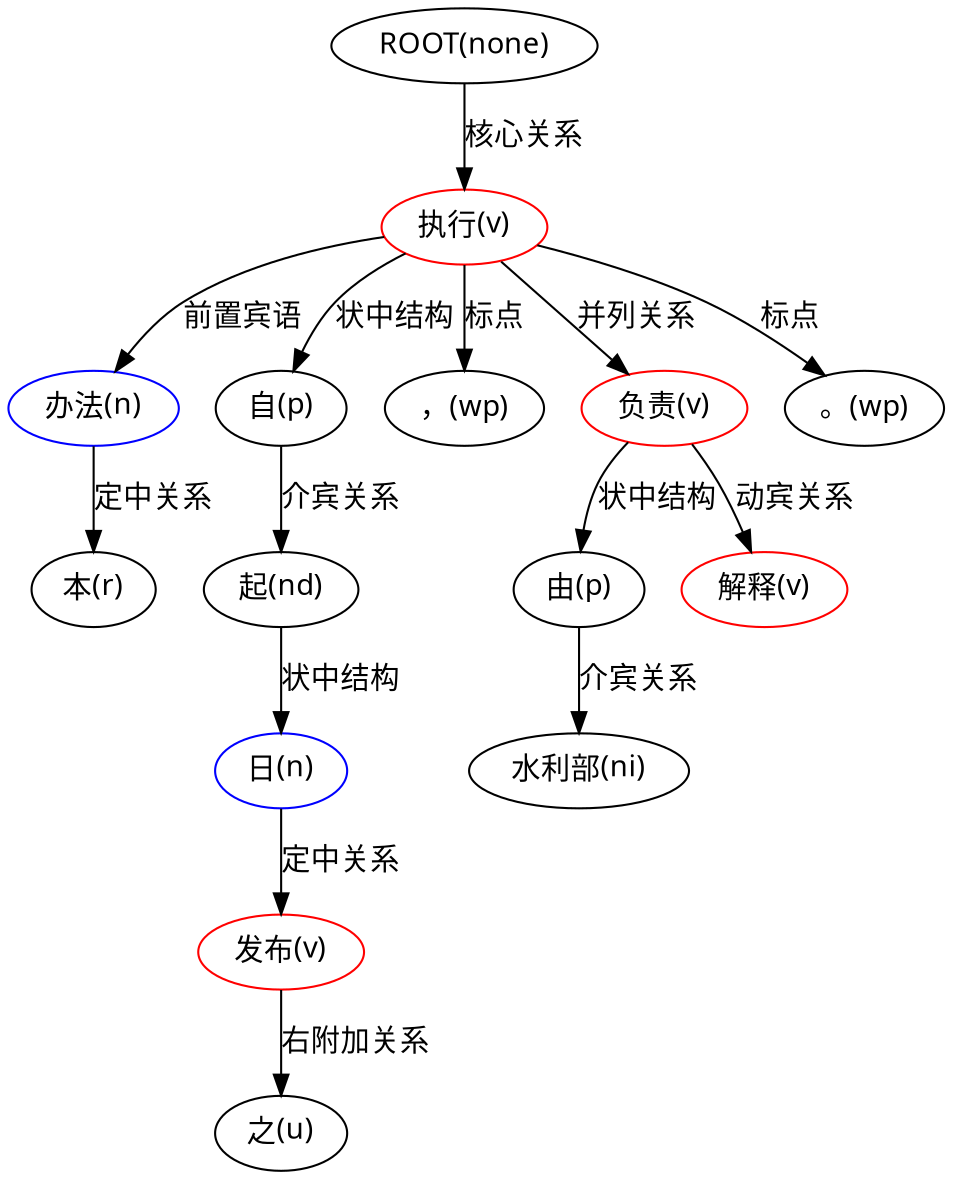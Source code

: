 // The Round Table
digraph {
	N0 [label="ROOT(none)" fontname="Microsoft YaHei"]
	N1 [label="本(r)" fontname="Microsoft YaHei"]
	N2 [label="办法(n)" color=blue fontname="Microsoft YaHei"]
	N3 [label="自(p)" fontname="Microsoft YaHei"]
	N4 [label="发布(v)" color=red fontname="Microsoft YaHei"]
	N5 [label="之(u)" fontname="Microsoft YaHei"]
	N6 [label="日(n)" color=blue fontname="Microsoft YaHei"]
	N7 [label="起(nd)" fontname="Microsoft YaHei"]
	N8 [label="执行(v)" color=red fontname="Microsoft YaHei"]
	N9 [label="，(wp)" fontname="Microsoft YaHei"]
	N10 [label="由(p)" fontname="Microsoft YaHei"]
	N11 [label="水利部(ni)" fontname="Microsoft YaHei"]
	N12 [label="负责(v)" color=red fontname="Microsoft YaHei"]
	N13 [label="解释(v)" color=red fontname="Microsoft YaHei"]
	N14 [label="。(wp)" fontname="Microsoft YaHei"]
	N2 -> N1 [label="定中关系" fontname="Microsoft YaHei"]
	N8 -> N2 [label="前置宾语" fontname="Microsoft YaHei"]
	N8 -> N3 [label="状中结构" fontname="Microsoft YaHei"]
	N6 -> N4 [label="定中关系" fontname="Microsoft YaHei"]
	N4 -> N5 [label="右附加关系" fontname="Microsoft YaHei"]
	N7 -> N6 [label="状中结构" fontname="Microsoft YaHei"]
	N3 -> N7 [label="介宾关系" fontname="Microsoft YaHei"]
	N0 -> N8 [label="核心关系" fontname="Microsoft YaHei"]
	N8 -> N9 [label="标点" fontname="Microsoft YaHei"]
	N12 -> N10 [label="状中结构" fontname="Microsoft YaHei"]
	N10 -> N11 [label="介宾关系" fontname="Microsoft YaHei"]
	N8 -> N12 [label="并列关系" fontname="Microsoft YaHei"]
	N12 -> N13 [label="动宾关系" fontname="Microsoft YaHei"]
	N8 -> N14 [label="标点" fontname="Microsoft YaHei"]
}
